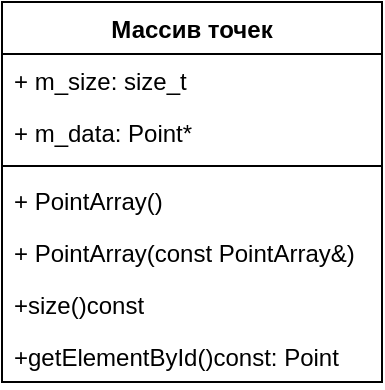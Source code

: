 <mxfile version="14.2.7" type="github"><diagram id="z7Z9UCi1W-QDiJYDftiL" name="Page-1"><mxGraphModel dx="1414" dy="702" grid="1" gridSize="10" guides="1" tooltips="1" connect="1" arrows="1" fold="1" page="1" pageScale="1" pageWidth="1169" pageHeight="827" math="0" shadow="0"><root><mxCell id="0"/><mxCell id="1" parent="0"/><mxCell id="lbstv7iaohvcvOWmGMlL-21" value="Массив точек" style="swimlane;fontStyle=1;align=center;verticalAlign=top;childLayout=stackLayout;horizontal=1;startSize=26;horizontalStack=0;resizeParent=1;resizeParentMax=0;resizeLast=0;collapsible=1;marginBottom=0;" parent="1" vertex="1"><mxGeometry x="360" y="220" width="190" height="190" as="geometry"><mxRectangle x="350" y="240" width="140" height="26" as="alternateBounds"/></mxGeometry></mxCell><mxCell id="lbstv7iaohvcvOWmGMlL-22" value="+ m_size: size_t" style="text;strokeColor=none;fillColor=none;align=left;verticalAlign=top;spacingLeft=4;spacingRight=4;overflow=hidden;rotatable=0;points=[[0,0.5],[1,0.5]];portConstraint=eastwest;" parent="lbstv7iaohvcvOWmGMlL-21" vertex="1"><mxGeometry y="26" width="190" height="26" as="geometry"/></mxCell><mxCell id="lbstv7iaohvcvOWmGMlL-25" value="+ m_data: Point*" style="text;strokeColor=none;fillColor=none;align=left;verticalAlign=top;spacingLeft=4;spacingRight=4;overflow=hidden;rotatable=0;points=[[0,0.5],[1,0.5]];portConstraint=eastwest;" parent="lbstv7iaohvcvOWmGMlL-21" vertex="1"><mxGeometry y="52" width="190" height="26" as="geometry"/></mxCell><mxCell id="lbstv7iaohvcvOWmGMlL-23" value="" style="line;strokeWidth=1;fillColor=none;align=left;verticalAlign=middle;spacingTop=-1;spacingLeft=3;spacingRight=3;rotatable=0;labelPosition=right;points=[];portConstraint=eastwest;" parent="lbstv7iaohvcvOWmGMlL-21" vertex="1"><mxGeometry y="78" width="190" height="8" as="geometry"/></mxCell><mxCell id="lbstv7iaohvcvOWmGMlL-24" value="+ PointArray()" style="text;strokeColor=none;fillColor=none;align=left;verticalAlign=top;spacingLeft=4;spacingRight=4;overflow=hidden;rotatable=0;points=[[0,0.5],[1,0.5]];portConstraint=eastwest;" parent="lbstv7iaohvcvOWmGMlL-21" vertex="1"><mxGeometry y="86" width="190" height="26" as="geometry"/></mxCell><mxCell id="lbstv7iaohvcvOWmGMlL-26" value="+ PointArray(const PointArray&amp;)&#10;" style="text;strokeColor=none;fillColor=none;align=left;verticalAlign=top;spacingLeft=4;spacingRight=4;overflow=hidden;rotatable=0;points=[[0,0.5],[1,0.5]];portConstraint=eastwest;" parent="lbstv7iaohvcvOWmGMlL-21" vertex="1"><mxGeometry y="112" width="190" height="26" as="geometry"/></mxCell><mxCell id="lbstv7iaohvcvOWmGMlL-27" value="+size()const&#10;" style="text;strokeColor=none;fillColor=none;align=left;verticalAlign=top;spacingLeft=4;spacingRight=4;overflow=hidden;rotatable=0;points=[[0,0.5],[1,0.5]];portConstraint=eastwest;" parent="lbstv7iaohvcvOWmGMlL-21" vertex="1"><mxGeometry y="138" width="190" height="26" as="geometry"/></mxCell><mxCell id="lbstv7iaohvcvOWmGMlL-28" value="+getElementById()const: Point&#10;" style="text;strokeColor=none;fillColor=none;align=left;verticalAlign=top;spacingLeft=4;spacingRight=4;overflow=hidden;rotatable=0;points=[[0,0.5],[1,0.5]];portConstraint=eastwest;" parent="lbstv7iaohvcvOWmGMlL-21" vertex="1"><mxGeometry y="164" width="190" height="26" as="geometry"/></mxCell></root></mxGraphModel></diagram></mxfile>